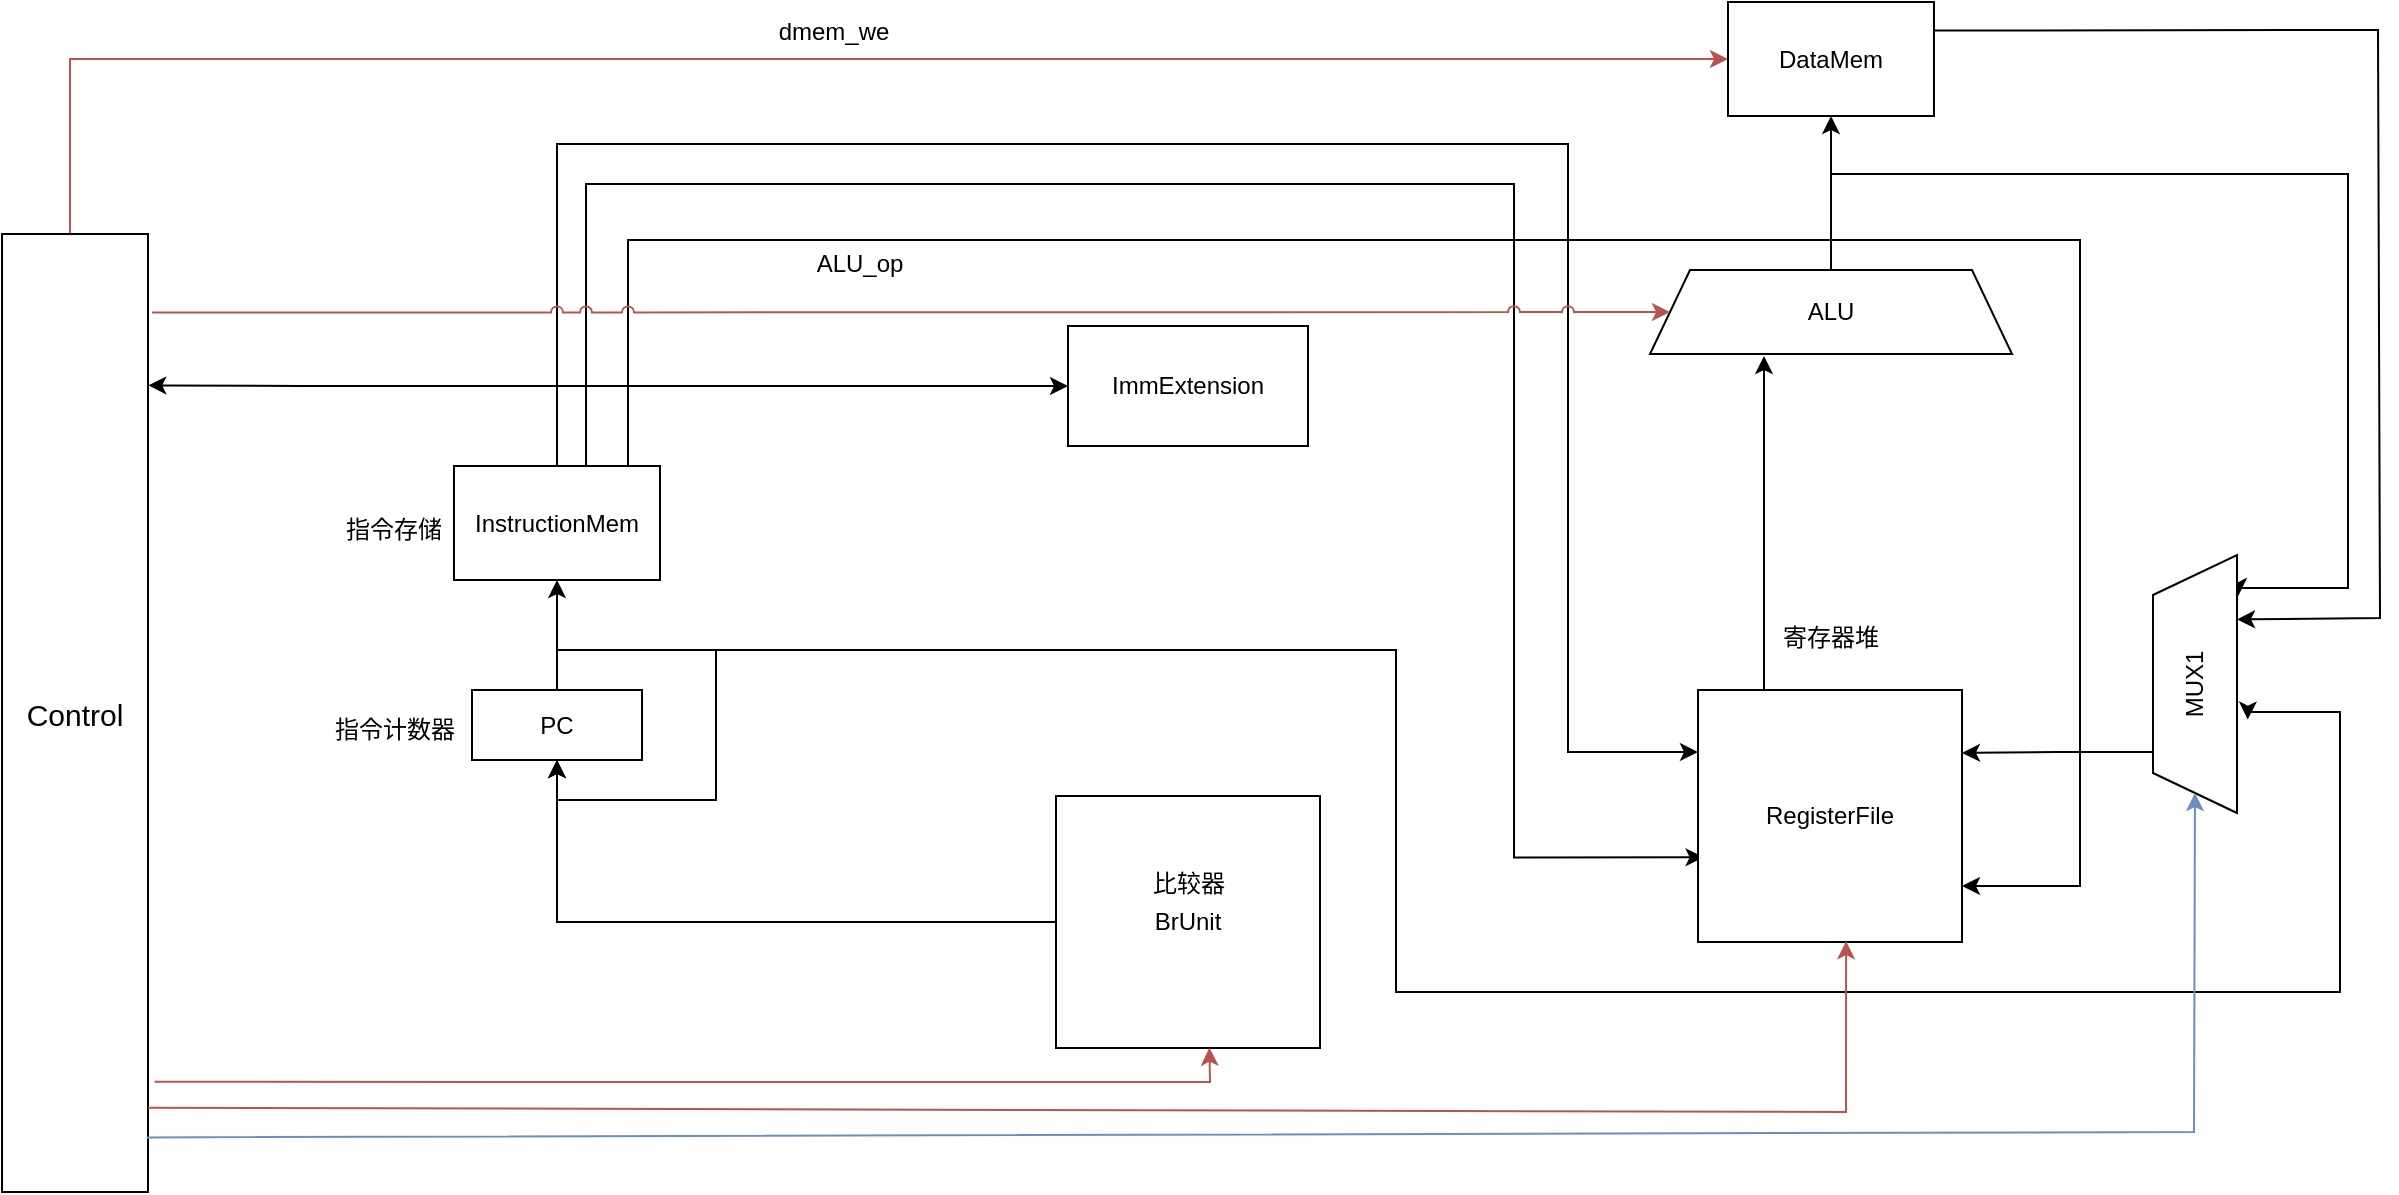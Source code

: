 <mxfile version="21.5.1" type="github">
  <diagram name="第 1 页" id="yHlKmbMOGu388PkTEHp_">
    <mxGraphModel dx="951" dy="502" grid="0" gridSize="10" guides="1" tooltips="1" connect="1" arrows="1" fold="1" page="1" pageScale="1" pageWidth="2336" pageHeight="1654" math="0" shadow="0">
      <root>
        <mxCell id="0" />
        <mxCell id="1" parent="0" />
        <mxCell id="DETUEVZwvi3l4NpjXhvp-20" style="edgeStyle=orthogonalEdgeStyle;rounded=0;orthogonalLoop=1;jettySize=auto;html=1;entryX=0;entryY=0.5;entryDx=0;entryDy=0;fillColor=#f8cecc;strokeColor=#b85450;" edge="1" parent="1" source="DETUEVZwvi3l4NpjXhvp-1" target="DETUEVZwvi3l4NpjXhvp-18">
          <mxGeometry relative="1" as="geometry">
            <Array as="points">
              <mxPoint x="288" y="287" />
            </Array>
          </mxGeometry>
        </mxCell>
        <mxCell id="DETUEVZwvi3l4NpjXhvp-1" value="&lt;font style=&quot;font-size: 15px;&quot;&gt;Control&lt;/font&gt;" style="rounded=0;whiteSpace=wrap;html=1;" vertex="1" parent="1">
          <mxGeometry x="254" y="374" width="73" height="479" as="geometry" />
        </mxCell>
        <mxCell id="DETUEVZwvi3l4NpjXhvp-6" style="edgeStyle=orthogonalEdgeStyle;rounded=0;orthogonalLoop=1;jettySize=auto;html=1;entryX=0.5;entryY=1;entryDx=0;entryDy=0;" edge="1" parent="1" source="DETUEVZwvi3l4NpjXhvp-2" target="DETUEVZwvi3l4NpjXhvp-3">
          <mxGeometry relative="1" as="geometry" />
        </mxCell>
        <mxCell id="DETUEVZwvi3l4NpjXhvp-29" style="edgeStyle=orthogonalEdgeStyle;rounded=0;orthogonalLoop=1;jettySize=auto;html=1;entryX=0.362;entryY=1.128;entryDx=0;entryDy=0;entryPerimeter=0;" edge="1" parent="1" source="DETUEVZwvi3l4NpjXhvp-2" target="DETUEVZwvi3l4NpjXhvp-24">
          <mxGeometry relative="1" as="geometry">
            <Array as="points">
              <mxPoint x="532" y="582" />
              <mxPoint x="951" y="582" />
              <mxPoint x="951" y="753" />
              <mxPoint x="1423" y="753" />
              <mxPoint x="1423" y="613" />
            </Array>
          </mxGeometry>
        </mxCell>
        <mxCell id="DETUEVZwvi3l4NpjXhvp-2" value="PC" style="rounded=0;whiteSpace=wrap;html=1;" vertex="1" parent="1">
          <mxGeometry x="489" y="602" width="85" height="35" as="geometry" />
        </mxCell>
        <mxCell id="DETUEVZwvi3l4NpjXhvp-33" style="edgeStyle=orthogonalEdgeStyle;rounded=0;orthogonalLoop=1;jettySize=auto;html=1;entryX=1.002;entryY=0.158;entryDx=0;entryDy=0;entryPerimeter=0;" edge="1" parent="1" source="DETUEVZwvi3l4NpjXhvp-3" target="DETUEVZwvi3l4NpjXhvp-1">
          <mxGeometry relative="1" as="geometry">
            <Array as="points">
              <mxPoint x="532" y="450" />
              <mxPoint x="404" y="450" />
            </Array>
          </mxGeometry>
        </mxCell>
        <mxCell id="DETUEVZwvi3l4NpjXhvp-36" style="edgeStyle=orthogonalEdgeStyle;rounded=0;orthogonalLoop=1;jettySize=auto;html=1;entryX=0;entryY=0.5;entryDx=0;entryDy=0;" edge="1" parent="1" source="DETUEVZwvi3l4NpjXhvp-3" target="DETUEVZwvi3l4NpjXhvp-34">
          <mxGeometry relative="1" as="geometry">
            <Array as="points">
              <mxPoint x="532" y="450" />
            </Array>
          </mxGeometry>
        </mxCell>
        <mxCell id="DETUEVZwvi3l4NpjXhvp-42" style="edgeStyle=orthogonalEdgeStyle;rounded=0;orthogonalLoop=1;jettySize=auto;html=1;entryX=0;entryY=0.25;entryDx=0;entryDy=0;jumpStyle=arc;" edge="1" parent="1" source="DETUEVZwvi3l4NpjXhvp-3" target="DETUEVZwvi3l4NpjXhvp-10">
          <mxGeometry relative="1" as="geometry">
            <Array as="points">
              <mxPoint x="532" y="329" />
              <mxPoint x="1037" y="329" />
              <mxPoint x="1037" y="633" />
              <mxPoint x="1102" y="633" />
            </Array>
          </mxGeometry>
        </mxCell>
        <mxCell id="DETUEVZwvi3l4NpjXhvp-43" style="edgeStyle=orthogonalEdgeStyle;rounded=0;orthogonalLoop=1;jettySize=auto;html=1;entryX=0.021;entryY=0.664;entryDx=0;entryDy=0;entryPerimeter=0;" edge="1" parent="1" source="DETUEVZwvi3l4NpjXhvp-3" target="DETUEVZwvi3l4NpjXhvp-10">
          <mxGeometry relative="1" as="geometry">
            <Array as="points">
              <mxPoint x="546" y="349" />
              <mxPoint x="1010" y="349" />
              <mxPoint x="1010" y="686" />
            </Array>
          </mxGeometry>
        </mxCell>
        <mxCell id="DETUEVZwvi3l4NpjXhvp-46" style="edgeStyle=orthogonalEdgeStyle;rounded=0;orthogonalLoop=1;jettySize=auto;html=1;" edge="1" parent="1" source="DETUEVZwvi3l4NpjXhvp-3" target="DETUEVZwvi3l4NpjXhvp-10">
          <mxGeometry relative="1" as="geometry">
            <Array as="points">
              <mxPoint x="567" y="377" />
              <mxPoint x="1293" y="377" />
              <mxPoint x="1293" y="700" />
            </Array>
          </mxGeometry>
        </mxCell>
        <mxCell id="DETUEVZwvi3l4NpjXhvp-3" value="InstructionMem" style="rounded=0;whiteSpace=wrap;html=1;" vertex="1" parent="1">
          <mxGeometry x="480" y="490" width="103" height="57" as="geometry" />
        </mxCell>
        <mxCell id="DETUEVZwvi3l4NpjXhvp-8" style="edgeStyle=orthogonalEdgeStyle;rounded=0;orthogonalLoop=1;jettySize=auto;html=1;entryX=0.5;entryY=1;entryDx=0;entryDy=0;" edge="1" parent="1" source="DETUEVZwvi3l4NpjXhvp-5" target="DETUEVZwvi3l4NpjXhvp-2">
          <mxGeometry relative="1" as="geometry" />
        </mxCell>
        <mxCell id="DETUEVZwvi3l4NpjXhvp-5" value="BrUnit" style="rounded=0;whiteSpace=wrap;html=1;" vertex="1" parent="1">
          <mxGeometry x="781" y="655" width="132" height="126" as="geometry" />
        </mxCell>
        <mxCell id="DETUEVZwvi3l4NpjXhvp-9" style="edgeStyle=orthogonalEdgeStyle;rounded=0;orthogonalLoop=1;jettySize=auto;html=1;entryX=0.5;entryY=1;entryDx=0;entryDy=0;" edge="1" parent="1" source="DETUEVZwvi3l4NpjXhvp-2" target="DETUEVZwvi3l4NpjXhvp-2">
          <mxGeometry relative="1" as="geometry">
            <Array as="points">
              <mxPoint x="531" y="582" />
              <mxPoint x="611" y="582" />
              <mxPoint x="611" y="657" />
              <mxPoint x="531" y="657" />
            </Array>
          </mxGeometry>
        </mxCell>
        <mxCell id="DETUEVZwvi3l4NpjXhvp-10" value="RegisterFile" style="rounded=0;whiteSpace=wrap;html=1;" vertex="1" parent="1">
          <mxGeometry x="1102" y="602" width="132" height="126" as="geometry" />
        </mxCell>
        <mxCell id="DETUEVZwvi3l4NpjXhvp-11" value="指令存储" style="text;html=1;strokeColor=none;fillColor=none;align=center;verticalAlign=middle;whiteSpace=wrap;rounded=0;" vertex="1" parent="1">
          <mxGeometry x="420" y="507" width="60" height="30" as="geometry" />
        </mxCell>
        <mxCell id="DETUEVZwvi3l4NpjXhvp-12" value="指令计数器" style="text;html=1;strokeColor=none;fillColor=none;align=center;verticalAlign=middle;whiteSpace=wrap;rounded=0;" vertex="1" parent="1">
          <mxGeometry x="416.5" y="607" width="67" height="30" as="geometry" />
        </mxCell>
        <mxCell id="DETUEVZwvi3l4NpjXhvp-13" value="比较器" style="text;html=1;strokeColor=none;fillColor=none;align=center;verticalAlign=middle;whiteSpace=wrap;rounded=0;" vertex="1" parent="1">
          <mxGeometry x="813.5" y="684" width="67" height="30" as="geometry" />
        </mxCell>
        <mxCell id="DETUEVZwvi3l4NpjXhvp-14" value="寄存器堆" style="text;html=1;strokeColor=none;fillColor=none;align=center;verticalAlign=middle;whiteSpace=wrap;rounded=0;" vertex="1" parent="1">
          <mxGeometry x="1134.5" y="561" width="67" height="30" as="geometry" />
        </mxCell>
        <mxCell id="DETUEVZwvi3l4NpjXhvp-19" style="edgeStyle=orthogonalEdgeStyle;rounded=0;orthogonalLoop=1;jettySize=auto;html=1;entryX=0.5;entryY=1;entryDx=0;entryDy=0;" edge="1" parent="1" source="DETUEVZwvi3l4NpjXhvp-15" target="DETUEVZwvi3l4NpjXhvp-18">
          <mxGeometry relative="1" as="geometry" />
        </mxCell>
        <mxCell id="DETUEVZwvi3l4NpjXhvp-26" style="edgeStyle=orthogonalEdgeStyle;rounded=0;orthogonalLoop=1;jettySize=auto;html=1;entryX=0.841;entryY=1.015;entryDx=0;entryDy=0;entryPerimeter=0;" edge="1" parent="1" source="DETUEVZwvi3l4NpjXhvp-15" target="DETUEVZwvi3l4NpjXhvp-24">
          <mxGeometry relative="1" as="geometry">
            <Array as="points">
              <mxPoint x="1169" y="344" />
              <mxPoint x="1427" y="344" />
              <mxPoint x="1427" y="551" />
            </Array>
          </mxGeometry>
        </mxCell>
        <mxCell id="DETUEVZwvi3l4NpjXhvp-15" value="ALU" style="shape=trapezoid;perimeter=trapezoidPerimeter;whiteSpace=wrap;html=1;fixedSize=1;" vertex="1" parent="1">
          <mxGeometry x="1078" y="392" width="181" height="42" as="geometry" />
        </mxCell>
        <mxCell id="DETUEVZwvi3l4NpjXhvp-16" value="" style="endArrow=classic;html=1;rounded=0;exitX=0.25;exitY=0;exitDx=0;exitDy=0;" edge="1" parent="1" source="DETUEVZwvi3l4NpjXhvp-10">
          <mxGeometry width="50" height="50" relative="1" as="geometry">
            <mxPoint x="1146" y="528" as="sourcePoint" />
            <mxPoint x="1135" y="435" as="targetPoint" />
          </mxGeometry>
        </mxCell>
        <mxCell id="DETUEVZwvi3l4NpjXhvp-18" value="DataMem" style="rounded=0;whiteSpace=wrap;html=1;" vertex="1" parent="1">
          <mxGeometry x="1117" y="258" width="103" height="57" as="geometry" />
        </mxCell>
        <mxCell id="DETUEVZwvi3l4NpjXhvp-22" value="ALU_op" style="text;html=1;strokeColor=none;fillColor=none;align=center;verticalAlign=middle;whiteSpace=wrap;rounded=0;" vertex="1" parent="1">
          <mxGeometry x="653" y="374" width="60" height="30" as="geometry" />
        </mxCell>
        <mxCell id="DETUEVZwvi3l4NpjXhvp-23" value="dmem_we" style="text;html=1;strokeColor=none;fillColor=none;align=center;verticalAlign=middle;whiteSpace=wrap;rounded=0;" vertex="1" parent="1">
          <mxGeometry x="640" y="258" width="60" height="30" as="geometry" />
        </mxCell>
        <mxCell id="DETUEVZwvi3l4NpjXhvp-47" style="edgeStyle=orthogonalEdgeStyle;rounded=0;orthogonalLoop=1;jettySize=auto;html=1;entryX=1;entryY=0.25;entryDx=0;entryDy=0;" edge="1" parent="1" source="DETUEVZwvi3l4NpjXhvp-24" target="DETUEVZwvi3l4NpjXhvp-10">
          <mxGeometry relative="1" as="geometry">
            <Array as="points">
              <mxPoint x="1351" y="633" />
              <mxPoint x="1282" y="633" />
            </Array>
          </mxGeometry>
        </mxCell>
        <mxCell id="DETUEVZwvi3l4NpjXhvp-24" value="MUX1" style="shape=trapezoid;perimeter=trapezoidPerimeter;whiteSpace=wrap;html=1;fixedSize=1;rotation=-90;" vertex="1" parent="1">
          <mxGeometry x="1286" y="578" width="129" height="42" as="geometry" />
        </mxCell>
        <mxCell id="DETUEVZwvi3l4NpjXhvp-25" value="" style="endArrow=classic;html=1;rounded=0;exitX=1;exitY=0.25;exitDx=0;exitDy=0;entryX=0.75;entryY=1;entryDx=0;entryDy=0;" edge="1" parent="1" source="DETUEVZwvi3l4NpjXhvp-18" target="DETUEVZwvi3l4NpjXhvp-24">
          <mxGeometry width="50" height="50" relative="1" as="geometry">
            <mxPoint x="1383" y="367" as="sourcePoint" />
            <mxPoint x="1433" y="317" as="targetPoint" />
            <Array as="points">
              <mxPoint x="1442" y="272" />
              <mxPoint x="1443" y="566" />
            </Array>
          </mxGeometry>
        </mxCell>
        <mxCell id="DETUEVZwvi3l4NpjXhvp-28" value="" style="endArrow=classic;html=1;rounded=0;exitX=0.992;exitY=0.943;exitDx=0;exitDy=0;exitPerimeter=0;entryX=0;entryY=0.5;entryDx=0;entryDy=0;fillColor=#dae8fc;strokeColor=#6c8ebf;" edge="1" parent="1" source="DETUEVZwvi3l4NpjXhvp-1" target="DETUEVZwvi3l4NpjXhvp-24">
          <mxGeometry width="50" height="50" relative="1" as="geometry">
            <mxPoint x="525" y="971" as="sourcePoint" />
            <mxPoint x="575" y="921" as="targetPoint" />
            <Array as="points">
              <mxPoint x="1350" y="823" />
            </Array>
          </mxGeometry>
        </mxCell>
        <mxCell id="DETUEVZwvi3l4NpjXhvp-30" value="" style="endArrow=classic;html=1;rounded=0;exitX=1.002;exitY=0.912;exitDx=0;exitDy=0;exitPerimeter=0;entryX=0.561;entryY=0.997;entryDx=0;entryDy=0;entryPerimeter=0;fillColor=#f8cecc;strokeColor=#b85450;" edge="1" parent="1" source="DETUEVZwvi3l4NpjXhvp-1" target="DETUEVZwvi3l4NpjXhvp-10">
          <mxGeometry width="50" height="50" relative="1" as="geometry">
            <mxPoint x="461" y="882" as="sourcePoint" />
            <mxPoint x="511" y="832" as="targetPoint" />
            <Array as="points">
              <mxPoint x="1176" y="813" />
            </Array>
          </mxGeometry>
        </mxCell>
        <mxCell id="DETUEVZwvi3l4NpjXhvp-31" value="" style="endArrow=classic;html=1;rounded=0;exitX=1.045;exitY=0.885;exitDx=0;exitDy=0;exitPerimeter=0;entryX=0.581;entryY=0.999;entryDx=0;entryDy=0;entryPerimeter=0;fillColor=#f8cecc;strokeColor=#b85450;" edge="1" parent="1" source="DETUEVZwvi3l4NpjXhvp-1" target="DETUEVZwvi3l4NpjXhvp-5">
          <mxGeometry width="50" height="50" relative="1" as="geometry">
            <mxPoint x="462" y="793" as="sourcePoint" />
            <mxPoint x="512" y="743" as="targetPoint" />
            <Array as="points">
              <mxPoint x="858" y="798" />
            </Array>
          </mxGeometry>
        </mxCell>
        <mxCell id="DETUEVZwvi3l4NpjXhvp-34" value="ImmExtension" style="rounded=0;whiteSpace=wrap;html=1;" vertex="1" parent="1">
          <mxGeometry x="787" y="420" width="120" height="60" as="geometry" />
        </mxCell>
        <mxCell id="DETUEVZwvi3l4NpjXhvp-37" value="" style="endArrow=classic;html=1;rounded=0;exitX=1.028;exitY=0.082;exitDx=0;exitDy=0;exitPerimeter=0;entryX=0;entryY=0.5;entryDx=0;entryDy=0;fillColor=#f8cecc;strokeColor=#b85450;jumpStyle=arc;" edge="1" parent="1" source="DETUEVZwvi3l4NpjXhvp-1" target="DETUEVZwvi3l4NpjXhvp-15">
          <mxGeometry width="50" height="50" relative="1" as="geometry">
            <mxPoint x="433" y="389" as="sourcePoint" />
            <mxPoint x="483" y="339" as="targetPoint" />
          </mxGeometry>
        </mxCell>
      </root>
    </mxGraphModel>
  </diagram>
</mxfile>
